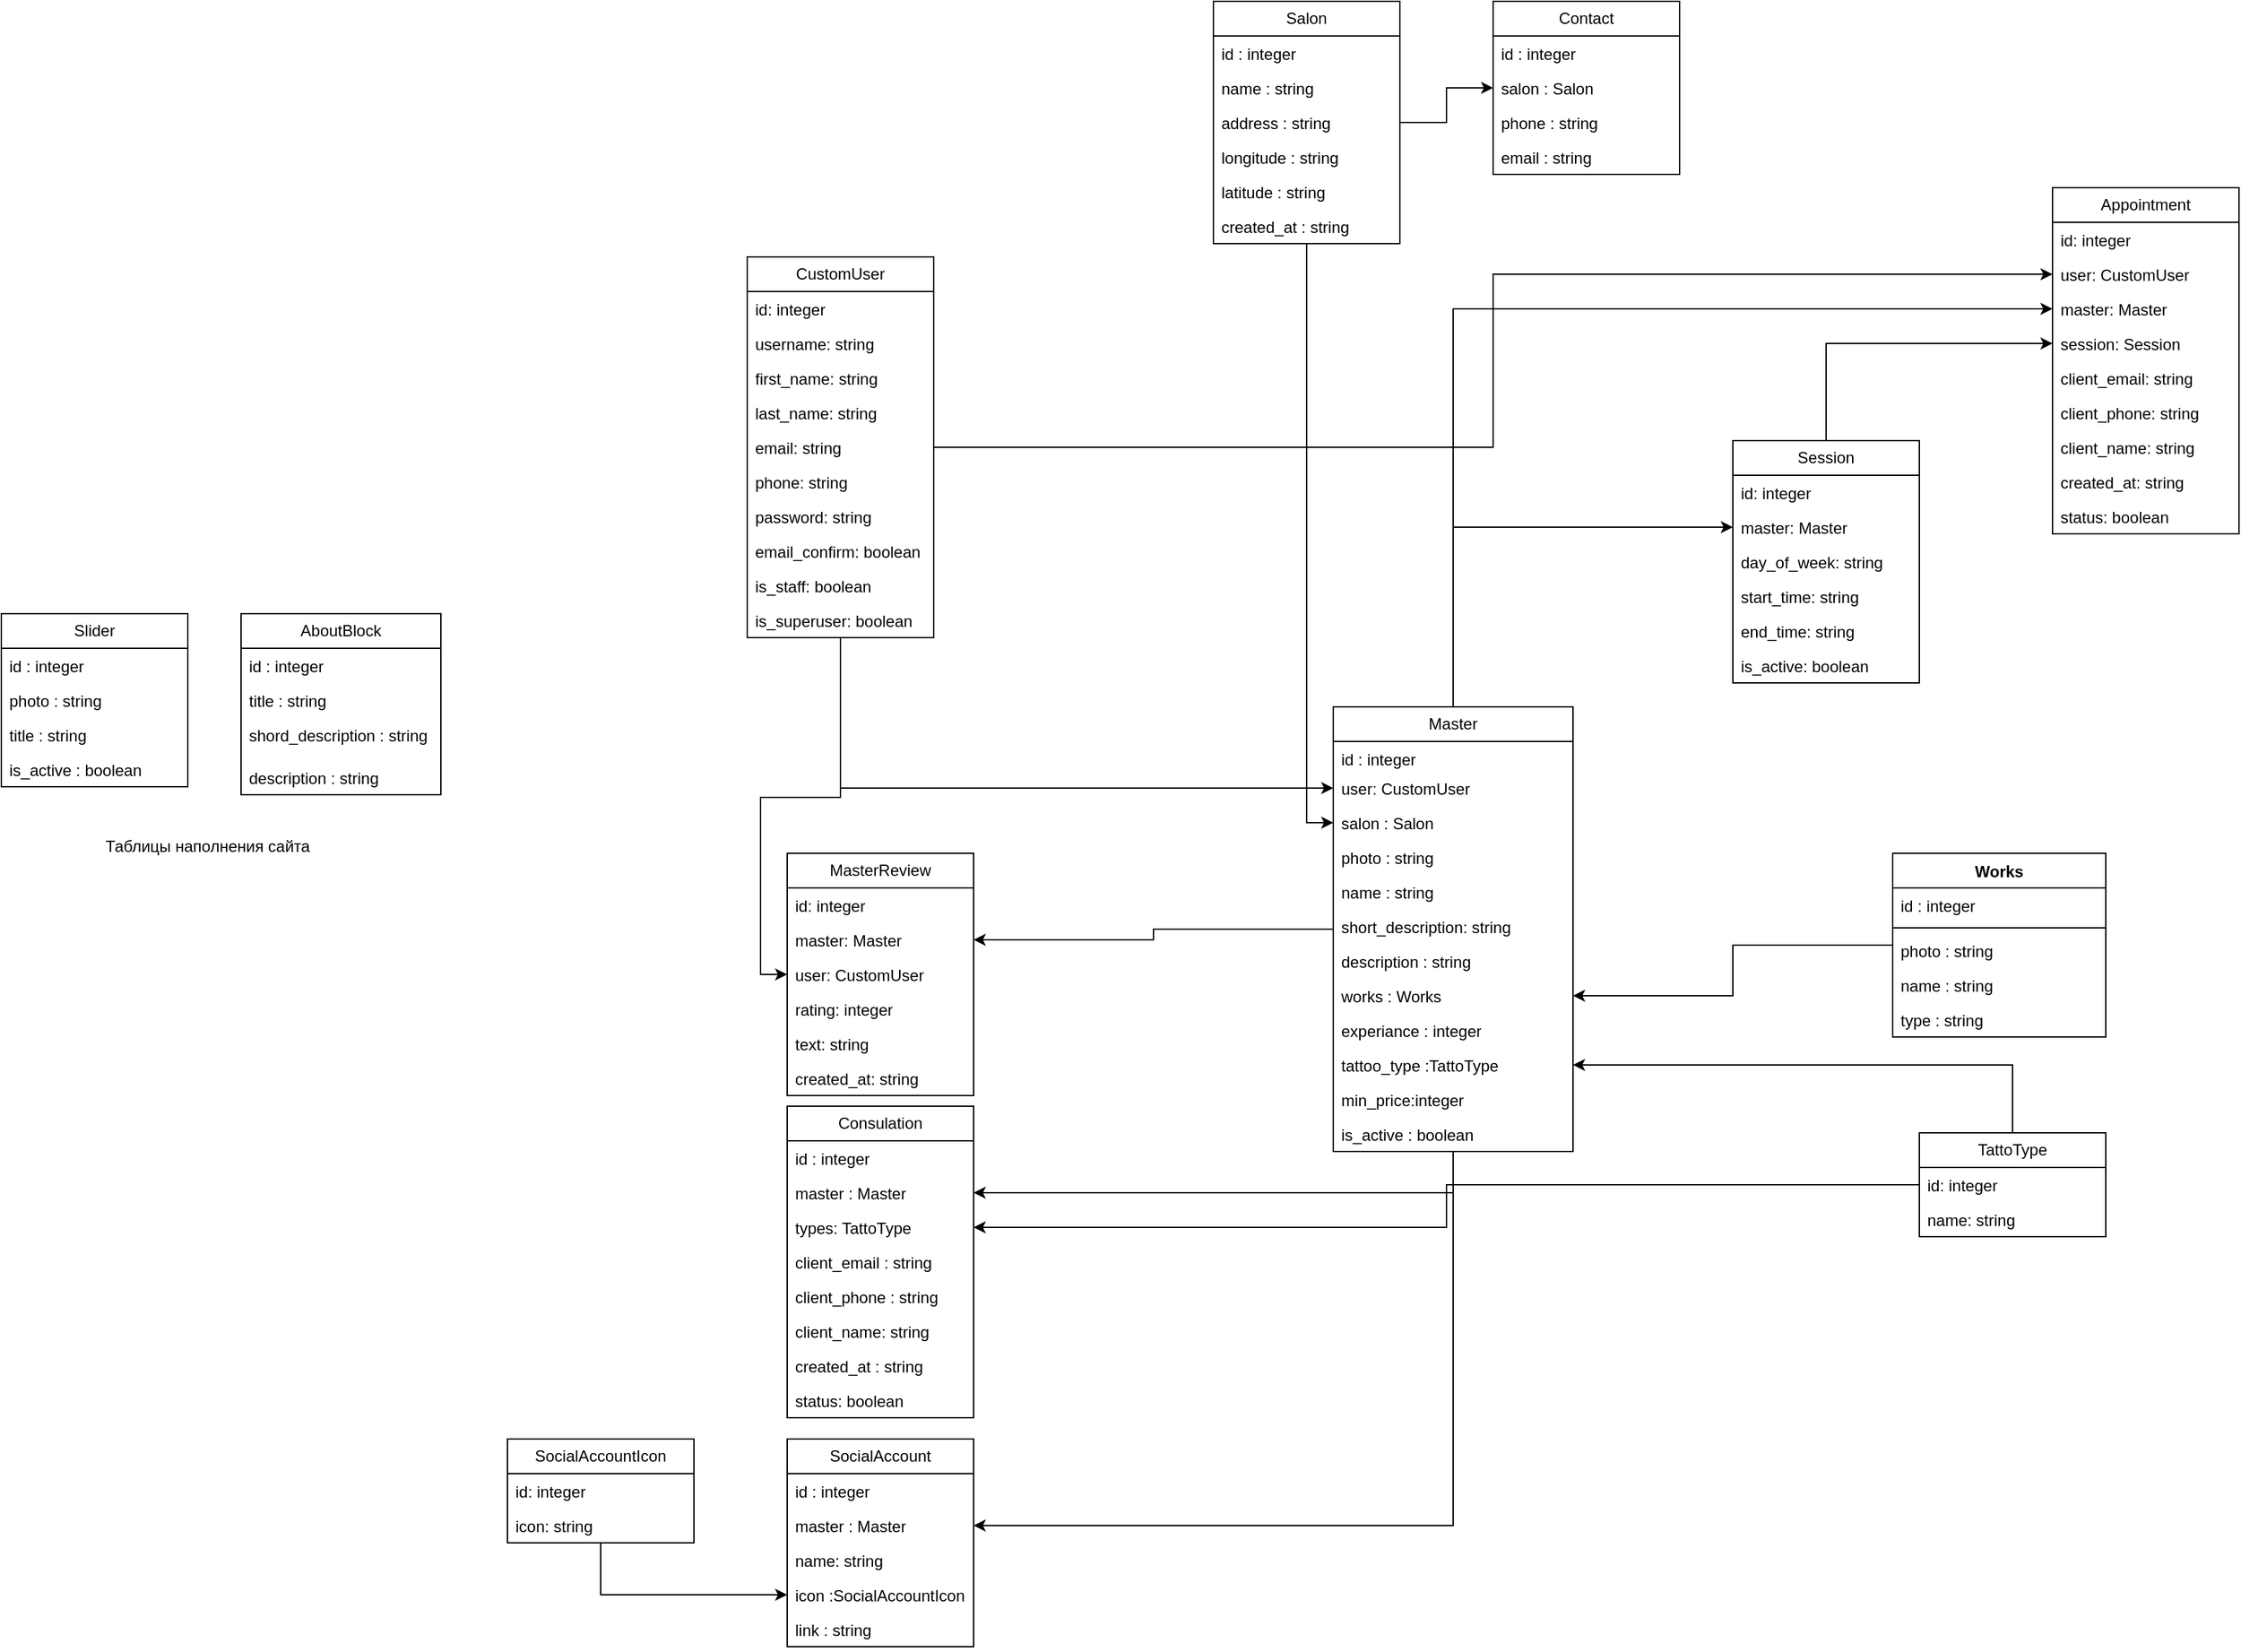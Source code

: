 <mxfile version="24.4.4" type="github">
  <diagram name="Страница — 1" id="LWpJH84QjwJt6_DkH1fg">
    <mxGraphModel dx="3267" dy="2514" grid="1" gridSize="10" guides="1" tooltips="1" connect="1" arrows="1" fold="1" page="1" pageScale="1" pageWidth="827" pageHeight="1169" math="0" shadow="0">
      <root>
        <mxCell id="0" />
        <mxCell id="1" parent="0" />
        <mxCell id="gnoswCMOkFtl7yt7YpQb-108" style="edgeStyle=orthogonalEdgeStyle;rounded=0;orthogonalLoop=1;jettySize=auto;html=1;" parent="1" source="gnoswCMOkFtl7yt7YpQb-90" target="gnoswCMOkFtl7yt7YpQb-103" edge="1">
          <mxGeometry relative="1" as="geometry" />
        </mxCell>
        <mxCell id="gnoswCMOkFtl7yt7YpQb-138" style="edgeStyle=orthogonalEdgeStyle;rounded=0;orthogonalLoop=1;jettySize=auto;html=1;entryX=0;entryY=0.5;entryDx=0;entryDy=0;" parent="1" source="gnoswCMOkFtl7yt7YpQb-90" target="gnoswCMOkFtl7yt7YpQb-130" edge="1">
          <mxGeometry relative="1" as="geometry" />
        </mxCell>
        <mxCell id="gnoswCMOkFtl7yt7YpQb-90" value="Salon" style="swimlane;fontStyle=0;childLayout=stackLayout;horizontal=1;startSize=26;fillColor=none;horizontalStack=0;resizeParent=1;resizeParentMax=0;resizeLast=0;collapsible=1;marginBottom=0;whiteSpace=wrap;html=1;" parent="1" vertex="1">
          <mxGeometry x="220" y="-460" width="140" height="182" as="geometry" />
        </mxCell>
        <mxCell id="gnoswCMOkFtl7yt7YpQb-91" value="id : integer" style="text;strokeColor=none;fillColor=none;align=left;verticalAlign=top;spacingLeft=4;spacingRight=4;overflow=hidden;rotatable=0;points=[[0,0.5],[1,0.5]];portConstraint=eastwest;whiteSpace=wrap;html=1;" parent="gnoswCMOkFtl7yt7YpQb-90" vertex="1">
          <mxGeometry y="26" width="140" height="26" as="geometry" />
        </mxCell>
        <mxCell id="gnoswCMOkFtl7yt7YpQb-92" value="name : string" style="text;strokeColor=none;fillColor=none;align=left;verticalAlign=top;spacingLeft=4;spacingRight=4;overflow=hidden;rotatable=0;points=[[0,0.5],[1,0.5]];portConstraint=eastwest;whiteSpace=wrap;html=1;" parent="gnoswCMOkFtl7yt7YpQb-90" vertex="1">
          <mxGeometry y="52" width="140" height="26" as="geometry" />
        </mxCell>
        <mxCell id="gnoswCMOkFtl7yt7YpQb-93" value="address : string" style="text;strokeColor=none;fillColor=none;align=left;verticalAlign=top;spacingLeft=4;spacingRight=4;overflow=hidden;rotatable=0;points=[[0,0.5],[1,0.5]];portConstraint=eastwest;whiteSpace=wrap;html=1;" parent="gnoswCMOkFtl7yt7YpQb-90" vertex="1">
          <mxGeometry y="78" width="140" height="26" as="geometry" />
        </mxCell>
        <mxCell id="gnoswCMOkFtl7yt7YpQb-95" value="longitude : string" style="text;strokeColor=none;fillColor=none;align=left;verticalAlign=top;spacingLeft=4;spacingRight=4;overflow=hidden;rotatable=0;points=[[0,0.5],[1,0.5]];portConstraint=eastwest;whiteSpace=wrap;html=1;" parent="gnoswCMOkFtl7yt7YpQb-90" vertex="1">
          <mxGeometry y="104" width="140" height="26" as="geometry" />
        </mxCell>
        <mxCell id="gnoswCMOkFtl7yt7YpQb-96" value="latitude : string" style="text;strokeColor=none;fillColor=none;align=left;verticalAlign=top;spacingLeft=4;spacingRight=4;overflow=hidden;rotatable=0;points=[[0,0.5],[1,0.5]];portConstraint=eastwest;whiteSpace=wrap;html=1;" parent="gnoswCMOkFtl7yt7YpQb-90" vertex="1">
          <mxGeometry y="130" width="140" height="26" as="geometry" />
        </mxCell>
        <mxCell id="gnoswCMOkFtl7yt7YpQb-97" value="created_at : string" style="text;strokeColor=none;fillColor=none;align=left;verticalAlign=top;spacingLeft=4;spacingRight=4;overflow=hidden;rotatable=0;points=[[0,0.5],[1,0.5]];portConstraint=eastwest;whiteSpace=wrap;html=1;" parent="gnoswCMOkFtl7yt7YpQb-90" vertex="1">
          <mxGeometry y="156" width="140" height="26" as="geometry" />
        </mxCell>
        <mxCell id="gnoswCMOkFtl7yt7YpQb-98" value="AboutBlock" style="swimlane;fontStyle=0;childLayout=stackLayout;horizontal=1;startSize=26;fillColor=none;horizontalStack=0;resizeParent=1;resizeParentMax=0;resizeLast=0;collapsible=1;marginBottom=0;whiteSpace=wrap;html=1;" parent="1" vertex="1">
          <mxGeometry x="-510" width="150" height="136" as="geometry" />
        </mxCell>
        <mxCell id="gnoswCMOkFtl7yt7YpQb-99" value="id : integer" style="text;strokeColor=none;fillColor=none;align=left;verticalAlign=top;spacingLeft=4;spacingRight=4;overflow=hidden;rotatable=0;points=[[0,0.5],[1,0.5]];portConstraint=eastwest;whiteSpace=wrap;html=1;" parent="gnoswCMOkFtl7yt7YpQb-98" vertex="1">
          <mxGeometry y="26" width="150" height="26" as="geometry" />
        </mxCell>
        <mxCell id="gnoswCMOkFtl7yt7YpQb-100" value="title : string" style="text;strokeColor=none;fillColor=none;align=left;verticalAlign=top;spacingLeft=4;spacingRight=4;overflow=hidden;rotatable=0;points=[[0,0.5],[1,0.5]];portConstraint=eastwest;whiteSpace=wrap;html=1;" parent="gnoswCMOkFtl7yt7YpQb-98" vertex="1">
          <mxGeometry y="52" width="150" height="26" as="geometry" />
        </mxCell>
        <mxCell id="gnoswCMOkFtl7yt7YpQb-101" value="shord_description : string" style="text;strokeColor=none;fillColor=none;align=left;verticalAlign=top;spacingLeft=4;spacingRight=4;overflow=hidden;rotatable=0;points=[[0,0.5],[1,0.5]];portConstraint=eastwest;whiteSpace=wrap;html=1;" parent="gnoswCMOkFtl7yt7YpQb-98" vertex="1">
          <mxGeometry y="78" width="150" height="32" as="geometry" />
        </mxCell>
        <mxCell id="gnoswCMOkFtl7yt7YpQb-102" value="&lt;div&gt;description : string&lt;/div&gt;&lt;div&gt;&lt;br&gt;&lt;/div&gt;" style="text;strokeColor=none;fillColor=none;align=left;verticalAlign=top;spacingLeft=4;spacingRight=4;overflow=hidden;rotatable=0;points=[[0,0.5],[1,0.5]];portConstraint=eastwest;whiteSpace=wrap;html=1;" parent="gnoswCMOkFtl7yt7YpQb-98" vertex="1">
          <mxGeometry y="110" width="150" height="26" as="geometry" />
        </mxCell>
        <mxCell id="gnoswCMOkFtl7yt7YpQb-103" value="Contact" style="swimlane;fontStyle=0;childLayout=stackLayout;horizontal=1;startSize=26;fillColor=none;horizontalStack=0;resizeParent=1;resizeParentMax=0;resizeLast=0;collapsible=1;marginBottom=0;whiteSpace=wrap;html=1;" parent="1" vertex="1">
          <mxGeometry x="430" y="-460" width="140" height="130" as="geometry" />
        </mxCell>
        <mxCell id="gnoswCMOkFtl7yt7YpQb-104" value="id : integer" style="text;strokeColor=none;fillColor=none;align=left;verticalAlign=top;spacingLeft=4;spacingRight=4;overflow=hidden;rotatable=0;points=[[0,0.5],[1,0.5]];portConstraint=eastwest;whiteSpace=wrap;html=1;" parent="gnoswCMOkFtl7yt7YpQb-103" vertex="1">
          <mxGeometry y="26" width="140" height="26" as="geometry" />
        </mxCell>
        <mxCell id="gnoswCMOkFtl7yt7YpQb-105" value="salon : Salon" style="text;strokeColor=none;fillColor=none;align=left;verticalAlign=top;spacingLeft=4;spacingRight=4;overflow=hidden;rotatable=0;points=[[0,0.5],[1,0.5]];portConstraint=eastwest;whiteSpace=wrap;html=1;" parent="gnoswCMOkFtl7yt7YpQb-103" vertex="1">
          <mxGeometry y="52" width="140" height="26" as="geometry" />
        </mxCell>
        <mxCell id="gnoswCMOkFtl7yt7YpQb-106" value="phone : string" style="text;strokeColor=none;fillColor=none;align=left;verticalAlign=top;spacingLeft=4;spacingRight=4;overflow=hidden;rotatable=0;points=[[0,0.5],[1,0.5]];portConstraint=eastwest;whiteSpace=wrap;html=1;" parent="gnoswCMOkFtl7yt7YpQb-103" vertex="1">
          <mxGeometry y="78" width="140" height="26" as="geometry" />
        </mxCell>
        <mxCell id="gnoswCMOkFtl7yt7YpQb-107" value="email : string" style="text;strokeColor=none;fillColor=none;align=left;verticalAlign=top;spacingLeft=4;spacingRight=4;overflow=hidden;rotatable=0;points=[[0,0.5],[1,0.5]];portConstraint=eastwest;whiteSpace=wrap;html=1;" parent="gnoswCMOkFtl7yt7YpQb-103" vertex="1">
          <mxGeometry y="104" width="140" height="26" as="geometry" />
        </mxCell>
        <mxCell id="gnoswCMOkFtl7yt7YpQb-109" value="Slider" style="swimlane;fontStyle=0;childLayout=stackLayout;horizontal=1;startSize=26;fillColor=none;horizontalStack=0;resizeParent=1;resizeParentMax=0;resizeLast=0;collapsible=1;marginBottom=0;whiteSpace=wrap;html=1;" parent="1" vertex="1">
          <mxGeometry x="-690" width="140" height="130" as="geometry" />
        </mxCell>
        <mxCell id="gnoswCMOkFtl7yt7YpQb-110" value="id : integer" style="text;strokeColor=none;fillColor=none;align=left;verticalAlign=top;spacingLeft=4;spacingRight=4;overflow=hidden;rotatable=0;points=[[0,0.5],[1,0.5]];portConstraint=eastwest;whiteSpace=wrap;html=1;" parent="gnoswCMOkFtl7yt7YpQb-109" vertex="1">
          <mxGeometry y="26" width="140" height="26" as="geometry" />
        </mxCell>
        <mxCell id="gnoswCMOkFtl7yt7YpQb-111" value="photo : string" style="text;strokeColor=none;fillColor=none;align=left;verticalAlign=top;spacingLeft=4;spacingRight=4;overflow=hidden;rotatable=0;points=[[0,0.5],[1,0.5]];portConstraint=eastwest;whiteSpace=wrap;html=1;" parent="gnoswCMOkFtl7yt7YpQb-109" vertex="1">
          <mxGeometry y="52" width="140" height="26" as="geometry" />
        </mxCell>
        <mxCell id="gnoswCMOkFtl7yt7YpQb-112" value="title : string" style="text;strokeColor=none;fillColor=none;align=left;verticalAlign=top;spacingLeft=4;spacingRight=4;overflow=hidden;rotatable=0;points=[[0,0.5],[1,0.5]];portConstraint=eastwest;whiteSpace=wrap;html=1;" parent="gnoswCMOkFtl7yt7YpQb-109" vertex="1">
          <mxGeometry y="78" width="140" height="26" as="geometry" />
        </mxCell>
        <mxCell id="gnoswCMOkFtl7yt7YpQb-115" value="is_active : boolean" style="text;strokeColor=none;fillColor=none;align=left;verticalAlign=top;spacingLeft=4;spacingRight=4;overflow=hidden;rotatable=0;points=[[0,0.5],[1,0.5]];portConstraint=eastwest;whiteSpace=wrap;html=1;" parent="gnoswCMOkFtl7yt7YpQb-109" vertex="1">
          <mxGeometry y="104" width="140" height="26" as="geometry" />
        </mxCell>
        <mxCell id="gnoswCMOkFtl7yt7YpQb-142" style="edgeStyle=orthogonalEdgeStyle;rounded=0;orthogonalLoop=1;jettySize=auto;html=1;entryX=1;entryY=0.5;entryDx=0;entryDy=0;" parent="1" source="gnoswCMOkFtl7yt7YpQb-122" target="gnoswCMOkFtl7yt7YpQb-131" edge="1">
          <mxGeometry relative="1" as="geometry" />
        </mxCell>
        <mxCell id="gnoswCMOkFtl7yt7YpQb-122" value="Works" style="swimlane;fontStyle=1;align=center;verticalAlign=top;childLayout=stackLayout;horizontal=1;startSize=26;horizontalStack=0;resizeParent=1;resizeParentMax=0;resizeLast=0;collapsible=1;marginBottom=0;whiteSpace=wrap;html=1;" parent="1" vertex="1">
          <mxGeometry x="730" y="180" width="160" height="138" as="geometry">
            <mxRectangle x="820" y="70" width="80" height="30" as="alternateBounds" />
          </mxGeometry>
        </mxCell>
        <mxCell id="gnoswCMOkFtl7yt7YpQb-123" value="id : integer" style="text;strokeColor=none;fillColor=none;align=left;verticalAlign=top;spacingLeft=4;spacingRight=4;overflow=hidden;rotatable=0;points=[[0,0.5],[1,0.5]];portConstraint=eastwest;whiteSpace=wrap;html=1;" parent="gnoswCMOkFtl7yt7YpQb-122" vertex="1">
          <mxGeometry y="26" width="160" height="26" as="geometry" />
        </mxCell>
        <mxCell id="gnoswCMOkFtl7yt7YpQb-124" value="" style="line;strokeWidth=1;fillColor=none;align=left;verticalAlign=middle;spacingTop=-1;spacingLeft=3;spacingRight=3;rotatable=0;labelPosition=right;points=[];portConstraint=eastwest;strokeColor=inherit;" parent="gnoswCMOkFtl7yt7YpQb-122" vertex="1">
          <mxGeometry y="52" width="160" height="8" as="geometry" />
        </mxCell>
        <mxCell id="gnoswCMOkFtl7yt7YpQb-125" value="photo : string" style="text;strokeColor=none;fillColor=none;align=left;verticalAlign=top;spacingLeft=4;spacingRight=4;overflow=hidden;rotatable=0;points=[[0,0.5],[1,0.5]];portConstraint=eastwest;whiteSpace=wrap;html=1;" parent="gnoswCMOkFtl7yt7YpQb-122" vertex="1">
          <mxGeometry y="60" width="160" height="26" as="geometry" />
        </mxCell>
        <mxCell id="gnoswCMOkFtl7yt7YpQb-126" value="name : string" style="text;strokeColor=none;fillColor=none;align=left;verticalAlign=top;spacingLeft=4;spacingRight=4;overflow=hidden;rotatable=0;points=[[0,0.5],[1,0.5]];portConstraint=eastwest;whiteSpace=wrap;html=1;" parent="gnoswCMOkFtl7yt7YpQb-122" vertex="1">
          <mxGeometry y="86" width="160" height="26" as="geometry" />
        </mxCell>
        <mxCell id="gnoswCMOkFtl7yt7YpQb-127" value="type : string" style="text;strokeColor=none;fillColor=none;align=left;verticalAlign=top;spacingLeft=4;spacingRight=4;overflow=hidden;rotatable=0;points=[[0,0.5],[1,0.5]];portConstraint=eastwest;whiteSpace=wrap;html=1;" parent="gnoswCMOkFtl7yt7YpQb-122" vertex="1">
          <mxGeometry y="112" width="160" height="26" as="geometry" />
        </mxCell>
        <mxCell id="gnoswCMOkFtl7yt7YpQb-150" style="edgeStyle=orthogonalEdgeStyle;rounded=0;orthogonalLoop=1;jettySize=auto;html=1;entryX=1;entryY=0.5;entryDx=0;entryDy=0;" parent="1" source="gnoswCMOkFtl7yt7YpQb-128" target="gnoswCMOkFtl7yt7YpQb-147" edge="1">
          <mxGeometry relative="1" as="geometry" />
        </mxCell>
        <mxCell id="gnoswCMOkFtl7yt7YpQb-157" style="edgeStyle=orthogonalEdgeStyle;rounded=0;orthogonalLoop=1;jettySize=auto;html=1;entryX=1;entryY=0.5;entryDx=0;entryDy=0;" parent="1" source="gnoswCMOkFtl7yt7YpQb-128" target="gnoswCMOkFtl7yt7YpQb-155" edge="1">
          <mxGeometry relative="1" as="geometry" />
        </mxCell>
        <mxCell id="wDrOfhJ89qYXt0geM1Jt-42" style="edgeStyle=orthogonalEdgeStyle;rounded=0;orthogonalLoop=1;jettySize=auto;html=1;entryX=1;entryY=0.5;entryDx=0;entryDy=0;" edge="1" parent="1" source="gnoswCMOkFtl7yt7YpQb-128" target="wDrOfhJ89qYXt0geM1Jt-37">
          <mxGeometry relative="1" as="geometry" />
        </mxCell>
        <mxCell id="wDrOfhJ89qYXt0geM1Jt-44" style="edgeStyle=orthogonalEdgeStyle;rounded=0;orthogonalLoop=1;jettySize=auto;html=1;entryX=0;entryY=0.5;entryDx=0;entryDy=0;" edge="1" parent="1" source="gnoswCMOkFtl7yt7YpQb-128" target="wDrOfhJ89qYXt0geM1Jt-28">
          <mxGeometry relative="1" as="geometry" />
        </mxCell>
        <mxCell id="wDrOfhJ89qYXt0geM1Jt-55" style="edgeStyle=orthogonalEdgeStyle;rounded=0;orthogonalLoop=1;jettySize=auto;html=1;entryX=0;entryY=0.5;entryDx=0;entryDy=0;" edge="1" parent="1" source="gnoswCMOkFtl7yt7YpQb-128" target="wDrOfhJ89qYXt0geM1Jt-48">
          <mxGeometry relative="1" as="geometry" />
        </mxCell>
        <mxCell id="gnoswCMOkFtl7yt7YpQb-128" value="Master" style="swimlane;fontStyle=0;childLayout=stackLayout;horizontal=1;startSize=26;fillColor=none;horizontalStack=0;resizeParent=1;resizeParentMax=0;resizeLast=0;collapsible=1;marginBottom=0;whiteSpace=wrap;html=1;" parent="1" vertex="1">
          <mxGeometry x="310" y="70" width="180" height="334" as="geometry">
            <mxRectangle x="414" y="70" width="80" height="30" as="alternateBounds" />
          </mxGeometry>
        </mxCell>
        <mxCell id="gnoswCMOkFtl7yt7YpQb-129" value="id : integer" style="text;strokeColor=none;fillColor=none;align=left;verticalAlign=top;spacingLeft=4;spacingRight=4;overflow=hidden;rotatable=0;points=[[0,0.5],[1,0.5]];portConstraint=eastwest;whiteSpace=wrap;html=1;" parent="gnoswCMOkFtl7yt7YpQb-128" vertex="1">
          <mxGeometry y="26" width="180" height="22" as="geometry" />
        </mxCell>
        <mxCell id="wDrOfhJ89qYXt0geM1Jt-13" value="user: CustomUser" style="text;strokeColor=none;fillColor=none;align=left;verticalAlign=top;spacingLeft=4;spacingRight=4;overflow=hidden;rotatable=0;points=[[0,0.5],[1,0.5]];portConstraint=eastwest;whiteSpace=wrap;html=1;" vertex="1" parent="gnoswCMOkFtl7yt7YpQb-128">
          <mxGeometry y="48" width="180" height="26" as="geometry" />
        </mxCell>
        <mxCell id="gnoswCMOkFtl7yt7YpQb-130" value="salon : Salon" style="text;strokeColor=none;fillColor=none;align=left;verticalAlign=top;spacingLeft=4;spacingRight=4;overflow=hidden;rotatable=0;points=[[0,0.5],[1,0.5]];portConstraint=eastwest;whiteSpace=wrap;html=1;" parent="gnoswCMOkFtl7yt7YpQb-128" vertex="1">
          <mxGeometry y="74" width="180" height="26" as="geometry" />
        </mxCell>
        <mxCell id="gnoswCMOkFtl7yt7YpQb-137" value="photo : string" style="text;strokeColor=none;fillColor=none;align=left;verticalAlign=top;spacingLeft=4;spacingRight=4;overflow=hidden;rotatable=0;points=[[0,0.5],[1,0.5]];portConstraint=eastwest;whiteSpace=wrap;html=1;" parent="gnoswCMOkFtl7yt7YpQb-128" vertex="1">
          <mxGeometry y="100" width="180" height="26" as="geometry" />
        </mxCell>
        <mxCell id="gnoswCMOkFtl7yt7YpQb-132" value="name : string" style="text;strokeColor=none;fillColor=none;align=left;verticalAlign=top;spacingLeft=4;spacingRight=4;overflow=hidden;rotatable=0;points=[[0,0.5],[1,0.5]];portConstraint=eastwest;whiteSpace=wrap;html=1;" parent="gnoswCMOkFtl7yt7YpQb-128" vertex="1">
          <mxGeometry y="126" width="180" height="26" as="geometry" />
        </mxCell>
        <mxCell id="wDrOfhJ89qYXt0geM1Jt-19" value="short_description: string" style="text;strokeColor=none;fillColor=none;align=left;verticalAlign=top;spacingLeft=4;spacingRight=4;overflow=hidden;rotatable=0;points=[[0,0.5],[1,0.5]];portConstraint=eastwest;whiteSpace=wrap;html=1;" vertex="1" parent="gnoswCMOkFtl7yt7YpQb-128">
          <mxGeometry y="152" width="180" height="26" as="geometry" />
        </mxCell>
        <mxCell id="gnoswCMOkFtl7yt7YpQb-133" value="description : string" style="text;strokeColor=none;fillColor=none;align=left;verticalAlign=top;spacingLeft=4;spacingRight=4;overflow=hidden;rotatable=0;points=[[0,0.5],[1,0.5]];portConstraint=eastwest;whiteSpace=wrap;html=1;" parent="gnoswCMOkFtl7yt7YpQb-128" vertex="1">
          <mxGeometry y="178" width="180" height="26" as="geometry" />
        </mxCell>
        <mxCell id="gnoswCMOkFtl7yt7YpQb-131" value="works : Works" style="text;strokeColor=none;fillColor=none;align=left;verticalAlign=top;spacingLeft=4;spacingRight=4;overflow=hidden;rotatable=0;points=[[0,0.5],[1,0.5]];portConstraint=eastwest;whiteSpace=wrap;html=1;" parent="gnoswCMOkFtl7yt7YpQb-128" vertex="1">
          <mxGeometry y="204" width="180" height="26" as="geometry" />
        </mxCell>
        <mxCell id="gnoswCMOkFtl7yt7YpQb-134" value="experiance : integer" style="text;strokeColor=none;fillColor=none;align=left;verticalAlign=top;spacingLeft=4;spacingRight=4;overflow=hidden;rotatable=0;points=[[0,0.5],[1,0.5]];portConstraint=eastwest;whiteSpace=wrap;html=1;" parent="gnoswCMOkFtl7yt7YpQb-128" vertex="1">
          <mxGeometry y="230" width="180" height="26" as="geometry" />
        </mxCell>
        <mxCell id="gnoswCMOkFtl7yt7YpQb-135" value="tattoo_type :TattoType" style="text;strokeColor=none;fillColor=none;align=left;verticalAlign=top;spacingLeft=4;spacingRight=4;overflow=hidden;rotatable=0;points=[[0,0.5],[1,0.5]];portConstraint=eastwest;whiteSpace=wrap;html=1;" parent="gnoswCMOkFtl7yt7YpQb-128" vertex="1">
          <mxGeometry y="256" width="180" height="26" as="geometry" />
        </mxCell>
        <mxCell id="wDrOfhJ89qYXt0geM1Jt-21" value="min_price:integer" style="text;strokeColor=none;fillColor=none;align=left;verticalAlign=top;spacingLeft=4;spacingRight=4;overflow=hidden;rotatable=0;points=[[0,0.5],[1,0.5]];portConstraint=eastwest;whiteSpace=wrap;html=1;" vertex="1" parent="gnoswCMOkFtl7yt7YpQb-128">
          <mxGeometry y="282" width="180" height="26" as="geometry" />
        </mxCell>
        <mxCell id="gnoswCMOkFtl7yt7YpQb-136" value="is_active : boolean" style="text;strokeColor=none;fillColor=none;align=left;verticalAlign=top;spacingLeft=4;spacingRight=4;overflow=hidden;rotatable=0;points=[[0,0.5],[1,0.5]];portConstraint=eastwest;whiteSpace=wrap;html=1;" parent="gnoswCMOkFtl7yt7YpQb-128" vertex="1">
          <mxGeometry y="308" width="180" height="26" as="geometry" />
        </mxCell>
        <mxCell id="gnoswCMOkFtl7yt7YpQb-143" value="SocialAccount" style="swimlane;fontStyle=0;childLayout=stackLayout;horizontal=1;startSize=26;fillColor=none;horizontalStack=0;resizeParent=1;resizeParentMax=0;resizeLast=0;collapsible=1;marginBottom=0;whiteSpace=wrap;html=1;" parent="1" vertex="1">
          <mxGeometry x="-100" y="620" width="140" height="156" as="geometry">
            <mxRectangle x="-40" y="620" width="120" height="30" as="alternateBounds" />
          </mxGeometry>
        </mxCell>
        <mxCell id="gnoswCMOkFtl7yt7YpQb-144" value="id : integer" style="text;strokeColor=none;fillColor=none;align=left;verticalAlign=top;spacingLeft=4;spacingRight=4;overflow=hidden;rotatable=0;points=[[0,0.5],[1,0.5]];portConstraint=eastwest;whiteSpace=wrap;html=1;" parent="gnoswCMOkFtl7yt7YpQb-143" vertex="1">
          <mxGeometry y="26" width="140" height="26" as="geometry" />
        </mxCell>
        <mxCell id="gnoswCMOkFtl7yt7YpQb-147" value="master : Master" style="text;strokeColor=none;fillColor=none;align=left;verticalAlign=top;spacingLeft=4;spacingRight=4;overflow=hidden;rotatable=0;points=[[0,0.5],[1,0.5]];portConstraint=eastwest;whiteSpace=wrap;html=1;" parent="gnoswCMOkFtl7yt7YpQb-143" vertex="1">
          <mxGeometry y="52" width="140" height="26" as="geometry" />
        </mxCell>
        <mxCell id="wDrOfhJ89qYXt0geM1Jt-30" value="name: string" style="text;strokeColor=none;fillColor=none;align=left;verticalAlign=top;spacingLeft=4;spacingRight=4;overflow=hidden;rotatable=0;points=[[0,0.5],[1,0.5]];portConstraint=eastwest;whiteSpace=wrap;html=1;" vertex="1" parent="gnoswCMOkFtl7yt7YpQb-143">
          <mxGeometry y="78" width="140" height="26" as="geometry" />
        </mxCell>
        <mxCell id="gnoswCMOkFtl7yt7YpQb-145" value="icon :SocialAccountIcon" style="text;strokeColor=none;fillColor=none;align=left;verticalAlign=top;spacingLeft=4;spacingRight=4;overflow=hidden;rotatable=0;points=[[0,0.5],[1,0.5]];portConstraint=eastwest;whiteSpace=wrap;html=1;" parent="gnoswCMOkFtl7yt7YpQb-143" vertex="1">
          <mxGeometry y="104" width="140" height="26" as="geometry" />
        </mxCell>
        <mxCell id="gnoswCMOkFtl7yt7YpQb-146" value="link : string" style="text;strokeColor=none;fillColor=none;align=left;verticalAlign=top;spacingLeft=4;spacingRight=4;overflow=hidden;rotatable=0;points=[[0,0.5],[1,0.5]];portConstraint=eastwest;whiteSpace=wrap;html=1;" parent="gnoswCMOkFtl7yt7YpQb-143" vertex="1">
          <mxGeometry y="130" width="140" height="26" as="geometry" />
        </mxCell>
        <mxCell id="gnoswCMOkFtl7yt7YpQb-151" value="Consulation" style="swimlane;fontStyle=0;childLayout=stackLayout;horizontal=1;startSize=26;fillColor=none;horizontalStack=0;resizeParent=1;resizeParentMax=0;resizeLast=0;collapsible=1;marginBottom=0;whiteSpace=wrap;html=1;" parent="1" vertex="1">
          <mxGeometry x="-100" y="370" width="140" height="234" as="geometry">
            <mxRectangle x="-30" y="430" width="110" height="30" as="alternateBounds" />
          </mxGeometry>
        </mxCell>
        <mxCell id="gnoswCMOkFtl7yt7YpQb-152" value="id : integer" style="text;strokeColor=none;fillColor=none;align=left;verticalAlign=top;spacingLeft=4;spacingRight=4;overflow=hidden;rotatable=0;points=[[0,0.5],[1,0.5]];portConstraint=eastwest;whiteSpace=wrap;html=1;" parent="gnoswCMOkFtl7yt7YpQb-151" vertex="1">
          <mxGeometry y="26" width="140" height="26" as="geometry" />
        </mxCell>
        <mxCell id="gnoswCMOkFtl7yt7YpQb-155" value="master : Master" style="text;strokeColor=none;fillColor=none;align=left;verticalAlign=top;spacingLeft=4;spacingRight=4;overflow=hidden;rotatable=0;points=[[0,0.5],[1,0.5]];portConstraint=eastwest;whiteSpace=wrap;html=1;" parent="gnoswCMOkFtl7yt7YpQb-151" vertex="1">
          <mxGeometry y="52" width="140" height="26" as="geometry" />
        </mxCell>
        <mxCell id="wDrOfhJ89qYXt0geM1Jt-32" value="types: TattoType" style="text;strokeColor=none;fillColor=none;align=left;verticalAlign=top;spacingLeft=4;spacingRight=4;overflow=hidden;rotatable=0;points=[[0,0.5],[1,0.5]];portConstraint=eastwest;whiteSpace=wrap;html=1;" vertex="1" parent="gnoswCMOkFtl7yt7YpQb-151">
          <mxGeometry y="78" width="140" height="26" as="geometry" />
        </mxCell>
        <mxCell id="gnoswCMOkFtl7yt7YpQb-153" value="client_email : string" style="text;strokeColor=none;fillColor=none;align=left;verticalAlign=top;spacingLeft=4;spacingRight=4;overflow=hidden;rotatable=0;points=[[0,0.5],[1,0.5]];portConstraint=eastwest;whiteSpace=wrap;html=1;" parent="gnoswCMOkFtl7yt7YpQb-151" vertex="1">
          <mxGeometry y="104" width="140" height="26" as="geometry" />
        </mxCell>
        <mxCell id="gnoswCMOkFtl7yt7YpQb-154" value="client_phone : string" style="text;strokeColor=none;fillColor=none;align=left;verticalAlign=top;spacingLeft=4;spacingRight=4;overflow=hidden;rotatable=0;points=[[0,0.5],[1,0.5]];portConstraint=eastwest;whiteSpace=wrap;html=1;" parent="gnoswCMOkFtl7yt7YpQb-151" vertex="1">
          <mxGeometry y="130" width="140" height="26" as="geometry" />
        </mxCell>
        <mxCell id="wDrOfhJ89qYXt0geM1Jt-58" value="client_name: string" style="text;strokeColor=none;fillColor=none;align=left;verticalAlign=top;spacingLeft=4;spacingRight=4;overflow=hidden;rotatable=0;points=[[0,0.5],[1,0.5]];portConstraint=eastwest;whiteSpace=wrap;html=1;" vertex="1" parent="gnoswCMOkFtl7yt7YpQb-151">
          <mxGeometry y="156" width="140" height="26" as="geometry" />
        </mxCell>
        <mxCell id="gnoswCMOkFtl7yt7YpQb-156" value="created_at : string" style="text;strokeColor=none;fillColor=none;align=left;verticalAlign=top;spacingLeft=4;spacingRight=4;overflow=hidden;rotatable=0;points=[[0,0.5],[1,0.5]];portConstraint=eastwest;whiteSpace=wrap;html=1;" parent="gnoswCMOkFtl7yt7YpQb-151" vertex="1">
          <mxGeometry y="182" width="140" height="26" as="geometry" />
        </mxCell>
        <mxCell id="wDrOfhJ89qYXt0geM1Jt-34" value="status: boolean" style="text;strokeColor=none;fillColor=none;align=left;verticalAlign=top;spacingLeft=4;spacingRight=4;overflow=hidden;rotatable=0;points=[[0,0.5],[1,0.5]];portConstraint=eastwest;whiteSpace=wrap;html=1;" vertex="1" parent="gnoswCMOkFtl7yt7YpQb-151">
          <mxGeometry y="208" width="140" height="26" as="geometry" />
        </mxCell>
        <mxCell id="gnoswCMOkFtl7yt7YpQb-158" value="Таблицы наполнения сайта" style="text;html=1;align=center;verticalAlign=middle;whiteSpace=wrap;rounded=0;" parent="1" vertex="1">
          <mxGeometry x="-630" y="160" width="190" height="30" as="geometry" />
        </mxCell>
        <mxCell id="wDrOfhJ89qYXt0geM1Jt-14" style="edgeStyle=orthogonalEdgeStyle;rounded=0;orthogonalLoop=1;jettySize=auto;html=1;entryX=0;entryY=0.5;entryDx=0;entryDy=0;" edge="1" parent="1" source="wDrOfhJ89qYXt0geM1Jt-1" target="wDrOfhJ89qYXt0geM1Jt-13">
          <mxGeometry relative="1" as="geometry" />
        </mxCell>
        <mxCell id="wDrOfhJ89qYXt0geM1Jt-43" style="edgeStyle=orthogonalEdgeStyle;rounded=0;orthogonalLoop=1;jettySize=auto;html=1;entryX=0;entryY=0.5;entryDx=0;entryDy=0;" edge="1" parent="1" source="wDrOfhJ89qYXt0geM1Jt-1" target="wDrOfhJ89qYXt0geM1Jt-38">
          <mxGeometry relative="1" as="geometry" />
        </mxCell>
        <mxCell id="wDrOfhJ89qYXt0geM1Jt-56" style="edgeStyle=orthogonalEdgeStyle;rounded=0;orthogonalLoop=1;jettySize=auto;html=1;entryX=0;entryY=0.5;entryDx=0;entryDy=0;" edge="1" parent="1" source="wDrOfhJ89qYXt0geM1Jt-1" target="wDrOfhJ89qYXt0geM1Jt-47">
          <mxGeometry relative="1" as="geometry" />
        </mxCell>
        <mxCell id="wDrOfhJ89qYXt0geM1Jt-1" value="CustomUser" style="swimlane;fontStyle=0;childLayout=stackLayout;horizontal=1;startSize=26;fillColor=none;horizontalStack=0;resizeParent=1;resizeParentMax=0;resizeLast=0;collapsible=1;marginBottom=0;whiteSpace=wrap;html=1;" vertex="1" parent="1">
          <mxGeometry x="-130" y="-268" width="140" height="286" as="geometry" />
        </mxCell>
        <mxCell id="wDrOfhJ89qYXt0geM1Jt-2" value="id: integer" style="text;strokeColor=none;fillColor=none;align=left;verticalAlign=top;spacingLeft=4;spacingRight=4;overflow=hidden;rotatable=0;points=[[0,0.5],[1,0.5]];portConstraint=eastwest;whiteSpace=wrap;html=1;" vertex="1" parent="wDrOfhJ89qYXt0geM1Jt-1">
          <mxGeometry y="26" width="140" height="26" as="geometry" />
        </mxCell>
        <mxCell id="wDrOfhJ89qYXt0geM1Jt-3" value="username: string" style="text;strokeColor=none;fillColor=none;align=left;verticalAlign=top;spacingLeft=4;spacingRight=4;overflow=hidden;rotatable=0;points=[[0,0.5],[1,0.5]];portConstraint=eastwest;whiteSpace=wrap;html=1;" vertex="1" parent="wDrOfhJ89qYXt0geM1Jt-1">
          <mxGeometry y="52" width="140" height="26" as="geometry" />
        </mxCell>
        <mxCell id="wDrOfhJ89qYXt0geM1Jt-4" value="first_name: string" style="text;strokeColor=none;fillColor=none;align=left;verticalAlign=top;spacingLeft=4;spacingRight=4;overflow=hidden;rotatable=0;points=[[0,0.5],[1,0.5]];portConstraint=eastwest;whiteSpace=wrap;html=1;" vertex="1" parent="wDrOfhJ89qYXt0geM1Jt-1">
          <mxGeometry y="78" width="140" height="26" as="geometry" />
        </mxCell>
        <mxCell id="wDrOfhJ89qYXt0geM1Jt-6" value="last_name: string" style="text;strokeColor=none;fillColor=none;align=left;verticalAlign=top;spacingLeft=4;spacingRight=4;overflow=hidden;rotatable=0;points=[[0,0.5],[1,0.5]];portConstraint=eastwest;whiteSpace=wrap;html=1;" vertex="1" parent="wDrOfhJ89qYXt0geM1Jt-1">
          <mxGeometry y="104" width="140" height="26" as="geometry" />
        </mxCell>
        <mxCell id="wDrOfhJ89qYXt0geM1Jt-7" value="email: string" style="text;strokeColor=none;fillColor=none;align=left;verticalAlign=top;spacingLeft=4;spacingRight=4;overflow=hidden;rotatable=0;points=[[0,0.5],[1,0.5]];portConstraint=eastwest;whiteSpace=wrap;html=1;" vertex="1" parent="wDrOfhJ89qYXt0geM1Jt-1">
          <mxGeometry y="130" width="140" height="26" as="geometry" />
        </mxCell>
        <mxCell id="wDrOfhJ89qYXt0geM1Jt-8" value="phone: string" style="text;strokeColor=none;fillColor=none;align=left;verticalAlign=top;spacingLeft=4;spacingRight=4;overflow=hidden;rotatable=0;points=[[0,0.5],[1,0.5]];portConstraint=eastwest;whiteSpace=wrap;html=1;" vertex="1" parent="wDrOfhJ89qYXt0geM1Jt-1">
          <mxGeometry y="156" width="140" height="26" as="geometry" />
        </mxCell>
        <mxCell id="wDrOfhJ89qYXt0geM1Jt-9" value="password: string" style="text;strokeColor=none;fillColor=none;align=left;verticalAlign=top;spacingLeft=4;spacingRight=4;overflow=hidden;rotatable=0;points=[[0,0.5],[1,0.5]];portConstraint=eastwest;whiteSpace=wrap;html=1;" vertex="1" parent="wDrOfhJ89qYXt0geM1Jt-1">
          <mxGeometry y="182" width="140" height="26" as="geometry" />
        </mxCell>
        <mxCell id="wDrOfhJ89qYXt0geM1Jt-10" value="email_confirm: boolean" style="text;strokeColor=none;fillColor=none;align=left;verticalAlign=top;spacingLeft=4;spacingRight=4;overflow=hidden;rotatable=0;points=[[0,0.5],[1,0.5]];portConstraint=eastwest;whiteSpace=wrap;html=1;" vertex="1" parent="wDrOfhJ89qYXt0geM1Jt-1">
          <mxGeometry y="208" width="140" height="26" as="geometry" />
        </mxCell>
        <mxCell id="wDrOfhJ89qYXt0geM1Jt-11" value="is_staff: boolean" style="text;strokeColor=none;fillColor=none;align=left;verticalAlign=top;spacingLeft=4;spacingRight=4;overflow=hidden;rotatable=0;points=[[0,0.5],[1,0.5]];portConstraint=eastwest;whiteSpace=wrap;html=1;" vertex="1" parent="wDrOfhJ89qYXt0geM1Jt-1">
          <mxGeometry y="234" width="140" height="26" as="geometry" />
        </mxCell>
        <mxCell id="wDrOfhJ89qYXt0geM1Jt-12" value="is_superuser: boolean" style="text;strokeColor=none;fillColor=none;align=left;verticalAlign=top;spacingLeft=4;spacingRight=4;overflow=hidden;rotatable=0;points=[[0,0.5],[1,0.5]];portConstraint=eastwest;whiteSpace=wrap;html=1;" vertex="1" parent="wDrOfhJ89qYXt0geM1Jt-1">
          <mxGeometry y="260" width="140" height="26" as="geometry" />
        </mxCell>
        <mxCell id="wDrOfhJ89qYXt0geM1Jt-20" style="edgeStyle=orthogonalEdgeStyle;rounded=0;orthogonalLoop=1;jettySize=auto;html=1;entryX=1;entryY=0.5;entryDx=0;entryDy=0;" edge="1" parent="1" source="wDrOfhJ89qYXt0geM1Jt-15" target="gnoswCMOkFtl7yt7YpQb-135">
          <mxGeometry relative="1" as="geometry" />
        </mxCell>
        <mxCell id="wDrOfhJ89qYXt0geM1Jt-33" style="edgeStyle=orthogonalEdgeStyle;rounded=0;orthogonalLoop=1;jettySize=auto;html=1;entryX=1;entryY=0.5;entryDx=0;entryDy=0;" edge="1" parent="1" source="wDrOfhJ89qYXt0geM1Jt-15" target="wDrOfhJ89qYXt0geM1Jt-32">
          <mxGeometry relative="1" as="geometry" />
        </mxCell>
        <mxCell id="wDrOfhJ89qYXt0geM1Jt-15" value="TattoType" style="swimlane;fontStyle=0;childLayout=stackLayout;horizontal=1;startSize=26;fillColor=none;horizontalStack=0;resizeParent=1;resizeParentMax=0;resizeLast=0;collapsible=1;marginBottom=0;whiteSpace=wrap;html=1;" vertex="1" parent="1">
          <mxGeometry x="750" y="390" width="140" height="78" as="geometry">
            <mxRectangle x="1060" y="120" width="90" height="30" as="alternateBounds" />
          </mxGeometry>
        </mxCell>
        <mxCell id="wDrOfhJ89qYXt0geM1Jt-16" value="id: integer" style="text;strokeColor=none;fillColor=none;align=left;verticalAlign=top;spacingLeft=4;spacingRight=4;overflow=hidden;rotatable=0;points=[[0,0.5],[1,0.5]];portConstraint=eastwest;whiteSpace=wrap;html=1;" vertex="1" parent="wDrOfhJ89qYXt0geM1Jt-15">
          <mxGeometry y="26" width="140" height="26" as="geometry" />
        </mxCell>
        <mxCell id="wDrOfhJ89qYXt0geM1Jt-17" value="name: string" style="text;strokeColor=none;fillColor=none;align=left;verticalAlign=top;spacingLeft=4;spacingRight=4;overflow=hidden;rotatable=0;points=[[0,0.5],[1,0.5]];portConstraint=eastwest;whiteSpace=wrap;html=1;" vertex="1" parent="wDrOfhJ89qYXt0geM1Jt-15">
          <mxGeometry y="52" width="140" height="26" as="geometry" />
        </mxCell>
        <mxCell id="wDrOfhJ89qYXt0geM1Jt-54" style="edgeStyle=orthogonalEdgeStyle;rounded=0;orthogonalLoop=1;jettySize=auto;html=1;entryX=0;entryY=0.5;entryDx=0;entryDy=0;" edge="1" parent="1" source="wDrOfhJ89qYXt0geM1Jt-22" target="wDrOfhJ89qYXt0geM1Jt-49">
          <mxGeometry relative="1" as="geometry" />
        </mxCell>
        <mxCell id="wDrOfhJ89qYXt0geM1Jt-22" value="Session" style="swimlane;fontStyle=0;childLayout=stackLayout;horizontal=1;startSize=26;fillColor=none;horizontalStack=0;resizeParent=1;resizeParentMax=0;resizeLast=0;collapsible=1;marginBottom=0;whiteSpace=wrap;html=1;" vertex="1" parent="1">
          <mxGeometry x="610" y="-130" width="140" height="182" as="geometry" />
        </mxCell>
        <mxCell id="wDrOfhJ89qYXt0geM1Jt-23" value="id: integer" style="text;strokeColor=none;fillColor=none;align=left;verticalAlign=top;spacingLeft=4;spacingRight=4;overflow=hidden;rotatable=0;points=[[0,0.5],[1,0.5]];portConstraint=eastwest;whiteSpace=wrap;html=1;" vertex="1" parent="wDrOfhJ89qYXt0geM1Jt-22">
          <mxGeometry y="26" width="140" height="26" as="geometry" />
        </mxCell>
        <mxCell id="wDrOfhJ89qYXt0geM1Jt-28" value="master: Master" style="text;strokeColor=none;fillColor=none;align=left;verticalAlign=top;spacingLeft=4;spacingRight=4;overflow=hidden;rotatable=0;points=[[0,0.5],[1,0.5]];portConstraint=eastwest;whiteSpace=wrap;html=1;" vertex="1" parent="wDrOfhJ89qYXt0geM1Jt-22">
          <mxGeometry y="52" width="140" height="26" as="geometry" />
        </mxCell>
        <mxCell id="wDrOfhJ89qYXt0geM1Jt-24" value="day_of_week: string" style="text;strokeColor=none;fillColor=none;align=left;verticalAlign=top;spacingLeft=4;spacingRight=4;overflow=hidden;rotatable=0;points=[[0,0.5],[1,0.5]];portConstraint=eastwest;whiteSpace=wrap;html=1;" vertex="1" parent="wDrOfhJ89qYXt0geM1Jt-22">
          <mxGeometry y="78" width="140" height="26" as="geometry" />
        </mxCell>
        <mxCell id="wDrOfhJ89qYXt0geM1Jt-25" value="start_time: string" style="text;strokeColor=none;fillColor=none;align=left;verticalAlign=top;spacingLeft=4;spacingRight=4;overflow=hidden;rotatable=0;points=[[0,0.5],[1,0.5]];portConstraint=eastwest;whiteSpace=wrap;html=1;" vertex="1" parent="wDrOfhJ89qYXt0geM1Jt-22">
          <mxGeometry y="104" width="140" height="26" as="geometry" />
        </mxCell>
        <mxCell id="wDrOfhJ89qYXt0geM1Jt-26" value="end_time: string" style="text;strokeColor=none;fillColor=none;align=left;verticalAlign=top;spacingLeft=4;spacingRight=4;overflow=hidden;rotatable=0;points=[[0,0.5],[1,0.5]];portConstraint=eastwest;whiteSpace=wrap;html=1;" vertex="1" parent="wDrOfhJ89qYXt0geM1Jt-22">
          <mxGeometry y="130" width="140" height="26" as="geometry" />
        </mxCell>
        <mxCell id="wDrOfhJ89qYXt0geM1Jt-27" value="is_active: boolean" style="text;strokeColor=none;fillColor=none;align=left;verticalAlign=top;spacingLeft=4;spacingRight=4;overflow=hidden;rotatable=0;points=[[0,0.5],[1,0.5]];portConstraint=eastwest;whiteSpace=wrap;html=1;" vertex="1" parent="wDrOfhJ89qYXt0geM1Jt-22">
          <mxGeometry y="156" width="140" height="26" as="geometry" />
        </mxCell>
        <mxCell id="wDrOfhJ89qYXt0geM1Jt-35" value="MasterReview" style="swimlane;fontStyle=0;childLayout=stackLayout;horizontal=1;startSize=26;fillColor=none;horizontalStack=0;resizeParent=1;resizeParentMax=0;resizeLast=0;collapsible=1;marginBottom=0;whiteSpace=wrap;html=1;" vertex="1" parent="1">
          <mxGeometry x="-100" y="180" width="140" height="182" as="geometry">
            <mxRectangle x="-30" y="250" width="120" height="30" as="alternateBounds" />
          </mxGeometry>
        </mxCell>
        <mxCell id="wDrOfhJ89qYXt0geM1Jt-36" value="id: integer" style="text;strokeColor=none;fillColor=none;align=left;verticalAlign=top;spacingLeft=4;spacingRight=4;overflow=hidden;rotatable=0;points=[[0,0.5],[1,0.5]];portConstraint=eastwest;whiteSpace=wrap;html=1;" vertex="1" parent="wDrOfhJ89qYXt0geM1Jt-35">
          <mxGeometry y="26" width="140" height="26" as="geometry" />
        </mxCell>
        <mxCell id="wDrOfhJ89qYXt0geM1Jt-37" value="master: Master" style="text;strokeColor=none;fillColor=none;align=left;verticalAlign=top;spacingLeft=4;spacingRight=4;overflow=hidden;rotatable=0;points=[[0,0.5],[1,0.5]];portConstraint=eastwest;whiteSpace=wrap;html=1;" vertex="1" parent="wDrOfhJ89qYXt0geM1Jt-35">
          <mxGeometry y="52" width="140" height="26" as="geometry" />
        </mxCell>
        <mxCell id="wDrOfhJ89qYXt0geM1Jt-38" value="user: CustomUser" style="text;strokeColor=none;fillColor=none;align=left;verticalAlign=top;spacingLeft=4;spacingRight=4;overflow=hidden;rotatable=0;points=[[0,0.5],[1,0.5]];portConstraint=eastwest;whiteSpace=wrap;html=1;" vertex="1" parent="wDrOfhJ89qYXt0geM1Jt-35">
          <mxGeometry y="78" width="140" height="26" as="geometry" />
        </mxCell>
        <mxCell id="wDrOfhJ89qYXt0geM1Jt-39" value="rating: integer" style="text;strokeColor=none;fillColor=none;align=left;verticalAlign=top;spacingLeft=4;spacingRight=4;overflow=hidden;rotatable=0;points=[[0,0.5],[1,0.5]];portConstraint=eastwest;whiteSpace=wrap;html=1;" vertex="1" parent="wDrOfhJ89qYXt0geM1Jt-35">
          <mxGeometry y="104" width="140" height="26" as="geometry" />
        </mxCell>
        <mxCell id="wDrOfhJ89qYXt0geM1Jt-40" value="text: string" style="text;strokeColor=none;fillColor=none;align=left;verticalAlign=top;spacingLeft=4;spacingRight=4;overflow=hidden;rotatable=0;points=[[0,0.5],[1,0.5]];portConstraint=eastwest;whiteSpace=wrap;html=1;" vertex="1" parent="wDrOfhJ89qYXt0geM1Jt-35">
          <mxGeometry y="130" width="140" height="26" as="geometry" />
        </mxCell>
        <mxCell id="wDrOfhJ89qYXt0geM1Jt-41" value="created_at: string" style="text;strokeColor=none;fillColor=none;align=left;verticalAlign=top;spacingLeft=4;spacingRight=4;overflow=hidden;rotatable=0;points=[[0,0.5],[1,0.5]];portConstraint=eastwest;whiteSpace=wrap;html=1;" vertex="1" parent="wDrOfhJ89qYXt0geM1Jt-35">
          <mxGeometry y="156" width="140" height="26" as="geometry" />
        </mxCell>
        <mxCell id="wDrOfhJ89qYXt0geM1Jt-45" value="Appointment" style="swimlane;fontStyle=0;childLayout=stackLayout;horizontal=1;startSize=26;fillColor=none;horizontalStack=0;resizeParent=1;resizeParentMax=0;resizeLast=0;collapsible=1;marginBottom=0;whiteSpace=wrap;html=1;" vertex="1" parent="1">
          <mxGeometry x="850" y="-320" width="140" height="260" as="geometry" />
        </mxCell>
        <mxCell id="wDrOfhJ89qYXt0geM1Jt-46" value="id: integer" style="text;strokeColor=none;fillColor=none;align=left;verticalAlign=top;spacingLeft=4;spacingRight=4;overflow=hidden;rotatable=0;points=[[0,0.5],[1,0.5]];portConstraint=eastwest;whiteSpace=wrap;html=1;" vertex="1" parent="wDrOfhJ89qYXt0geM1Jt-45">
          <mxGeometry y="26" width="140" height="26" as="geometry" />
        </mxCell>
        <mxCell id="wDrOfhJ89qYXt0geM1Jt-47" value="user: CustomUser" style="text;strokeColor=none;fillColor=none;align=left;verticalAlign=top;spacingLeft=4;spacingRight=4;overflow=hidden;rotatable=0;points=[[0,0.5],[1,0.5]];portConstraint=eastwest;whiteSpace=wrap;html=1;" vertex="1" parent="wDrOfhJ89qYXt0geM1Jt-45">
          <mxGeometry y="52" width="140" height="26" as="geometry" />
        </mxCell>
        <mxCell id="wDrOfhJ89qYXt0geM1Jt-48" value="master: Master" style="text;strokeColor=none;fillColor=none;align=left;verticalAlign=top;spacingLeft=4;spacingRight=4;overflow=hidden;rotatable=0;points=[[0,0.5],[1,0.5]];portConstraint=eastwest;whiteSpace=wrap;html=1;" vertex="1" parent="wDrOfhJ89qYXt0geM1Jt-45">
          <mxGeometry y="78" width="140" height="26" as="geometry" />
        </mxCell>
        <mxCell id="wDrOfhJ89qYXt0geM1Jt-49" value="session: Session" style="text;strokeColor=none;fillColor=none;align=left;verticalAlign=top;spacingLeft=4;spacingRight=4;overflow=hidden;rotatable=0;points=[[0,0.5],[1,0.5]];portConstraint=eastwest;whiteSpace=wrap;html=1;" vertex="1" parent="wDrOfhJ89qYXt0geM1Jt-45">
          <mxGeometry y="104" width="140" height="26" as="geometry" />
        </mxCell>
        <mxCell id="wDrOfhJ89qYXt0geM1Jt-50" value="client_email: string" style="text;strokeColor=none;fillColor=none;align=left;verticalAlign=top;spacingLeft=4;spacingRight=4;overflow=hidden;rotatable=0;points=[[0,0.5],[1,0.5]];portConstraint=eastwest;whiteSpace=wrap;html=1;" vertex="1" parent="wDrOfhJ89qYXt0geM1Jt-45">
          <mxGeometry y="130" width="140" height="26" as="geometry" />
        </mxCell>
        <mxCell id="wDrOfhJ89qYXt0geM1Jt-51" value="client_phone: string" style="text;strokeColor=none;fillColor=none;align=left;verticalAlign=top;spacingLeft=4;spacingRight=4;overflow=hidden;rotatable=0;points=[[0,0.5],[1,0.5]];portConstraint=eastwest;whiteSpace=wrap;html=1;" vertex="1" parent="wDrOfhJ89qYXt0geM1Jt-45">
          <mxGeometry y="156" width="140" height="26" as="geometry" />
        </mxCell>
        <mxCell id="wDrOfhJ89qYXt0geM1Jt-52" value="client_name: string" style="text;strokeColor=none;fillColor=none;align=left;verticalAlign=top;spacingLeft=4;spacingRight=4;overflow=hidden;rotatable=0;points=[[0,0.5],[1,0.5]];portConstraint=eastwest;whiteSpace=wrap;html=1;" vertex="1" parent="wDrOfhJ89qYXt0geM1Jt-45">
          <mxGeometry y="182" width="140" height="26" as="geometry" />
        </mxCell>
        <mxCell id="wDrOfhJ89qYXt0geM1Jt-53" value="created_at: string" style="text;strokeColor=none;fillColor=none;align=left;verticalAlign=top;spacingLeft=4;spacingRight=4;overflow=hidden;rotatable=0;points=[[0,0.5],[1,0.5]];portConstraint=eastwest;whiteSpace=wrap;html=1;" vertex="1" parent="wDrOfhJ89qYXt0geM1Jt-45">
          <mxGeometry y="208" width="140" height="26" as="geometry" />
        </mxCell>
        <mxCell id="wDrOfhJ89qYXt0geM1Jt-57" value="status: boolean" style="text;strokeColor=none;fillColor=none;align=left;verticalAlign=top;spacingLeft=4;spacingRight=4;overflow=hidden;rotatable=0;points=[[0,0.5],[1,0.5]];portConstraint=eastwest;whiteSpace=wrap;html=1;" vertex="1" parent="wDrOfhJ89qYXt0geM1Jt-45">
          <mxGeometry y="234" width="140" height="26" as="geometry" />
        </mxCell>
        <mxCell id="wDrOfhJ89qYXt0geM1Jt-63" style="edgeStyle=orthogonalEdgeStyle;rounded=0;orthogonalLoop=1;jettySize=auto;html=1;entryX=0;entryY=0.5;entryDx=0;entryDy=0;" edge="1" parent="1" source="wDrOfhJ89qYXt0geM1Jt-59" target="gnoswCMOkFtl7yt7YpQb-145">
          <mxGeometry relative="1" as="geometry" />
        </mxCell>
        <mxCell id="wDrOfhJ89qYXt0geM1Jt-59" value="SocialAccountIcon" style="swimlane;fontStyle=0;childLayout=stackLayout;horizontal=1;startSize=26;fillColor=none;horizontalStack=0;resizeParent=1;resizeParentMax=0;resizeLast=0;collapsible=1;marginBottom=0;whiteSpace=wrap;html=1;" vertex="1" parent="1">
          <mxGeometry x="-310" y="620" width="140" height="78" as="geometry">
            <mxRectangle x="-390" y="720" width="140" height="30" as="alternateBounds" />
          </mxGeometry>
        </mxCell>
        <mxCell id="wDrOfhJ89qYXt0geM1Jt-60" value="id: integer" style="text;strokeColor=none;fillColor=none;align=left;verticalAlign=top;spacingLeft=4;spacingRight=4;overflow=hidden;rotatable=0;points=[[0,0.5],[1,0.5]];portConstraint=eastwest;whiteSpace=wrap;html=1;" vertex="1" parent="wDrOfhJ89qYXt0geM1Jt-59">
          <mxGeometry y="26" width="140" height="26" as="geometry" />
        </mxCell>
        <mxCell id="wDrOfhJ89qYXt0geM1Jt-61" value="icon: string" style="text;strokeColor=none;fillColor=none;align=left;verticalAlign=top;spacingLeft=4;spacingRight=4;overflow=hidden;rotatable=0;points=[[0,0.5],[1,0.5]];portConstraint=eastwest;whiteSpace=wrap;html=1;" vertex="1" parent="wDrOfhJ89qYXt0geM1Jt-59">
          <mxGeometry y="52" width="140" height="26" as="geometry" />
        </mxCell>
      </root>
    </mxGraphModel>
  </diagram>
</mxfile>
